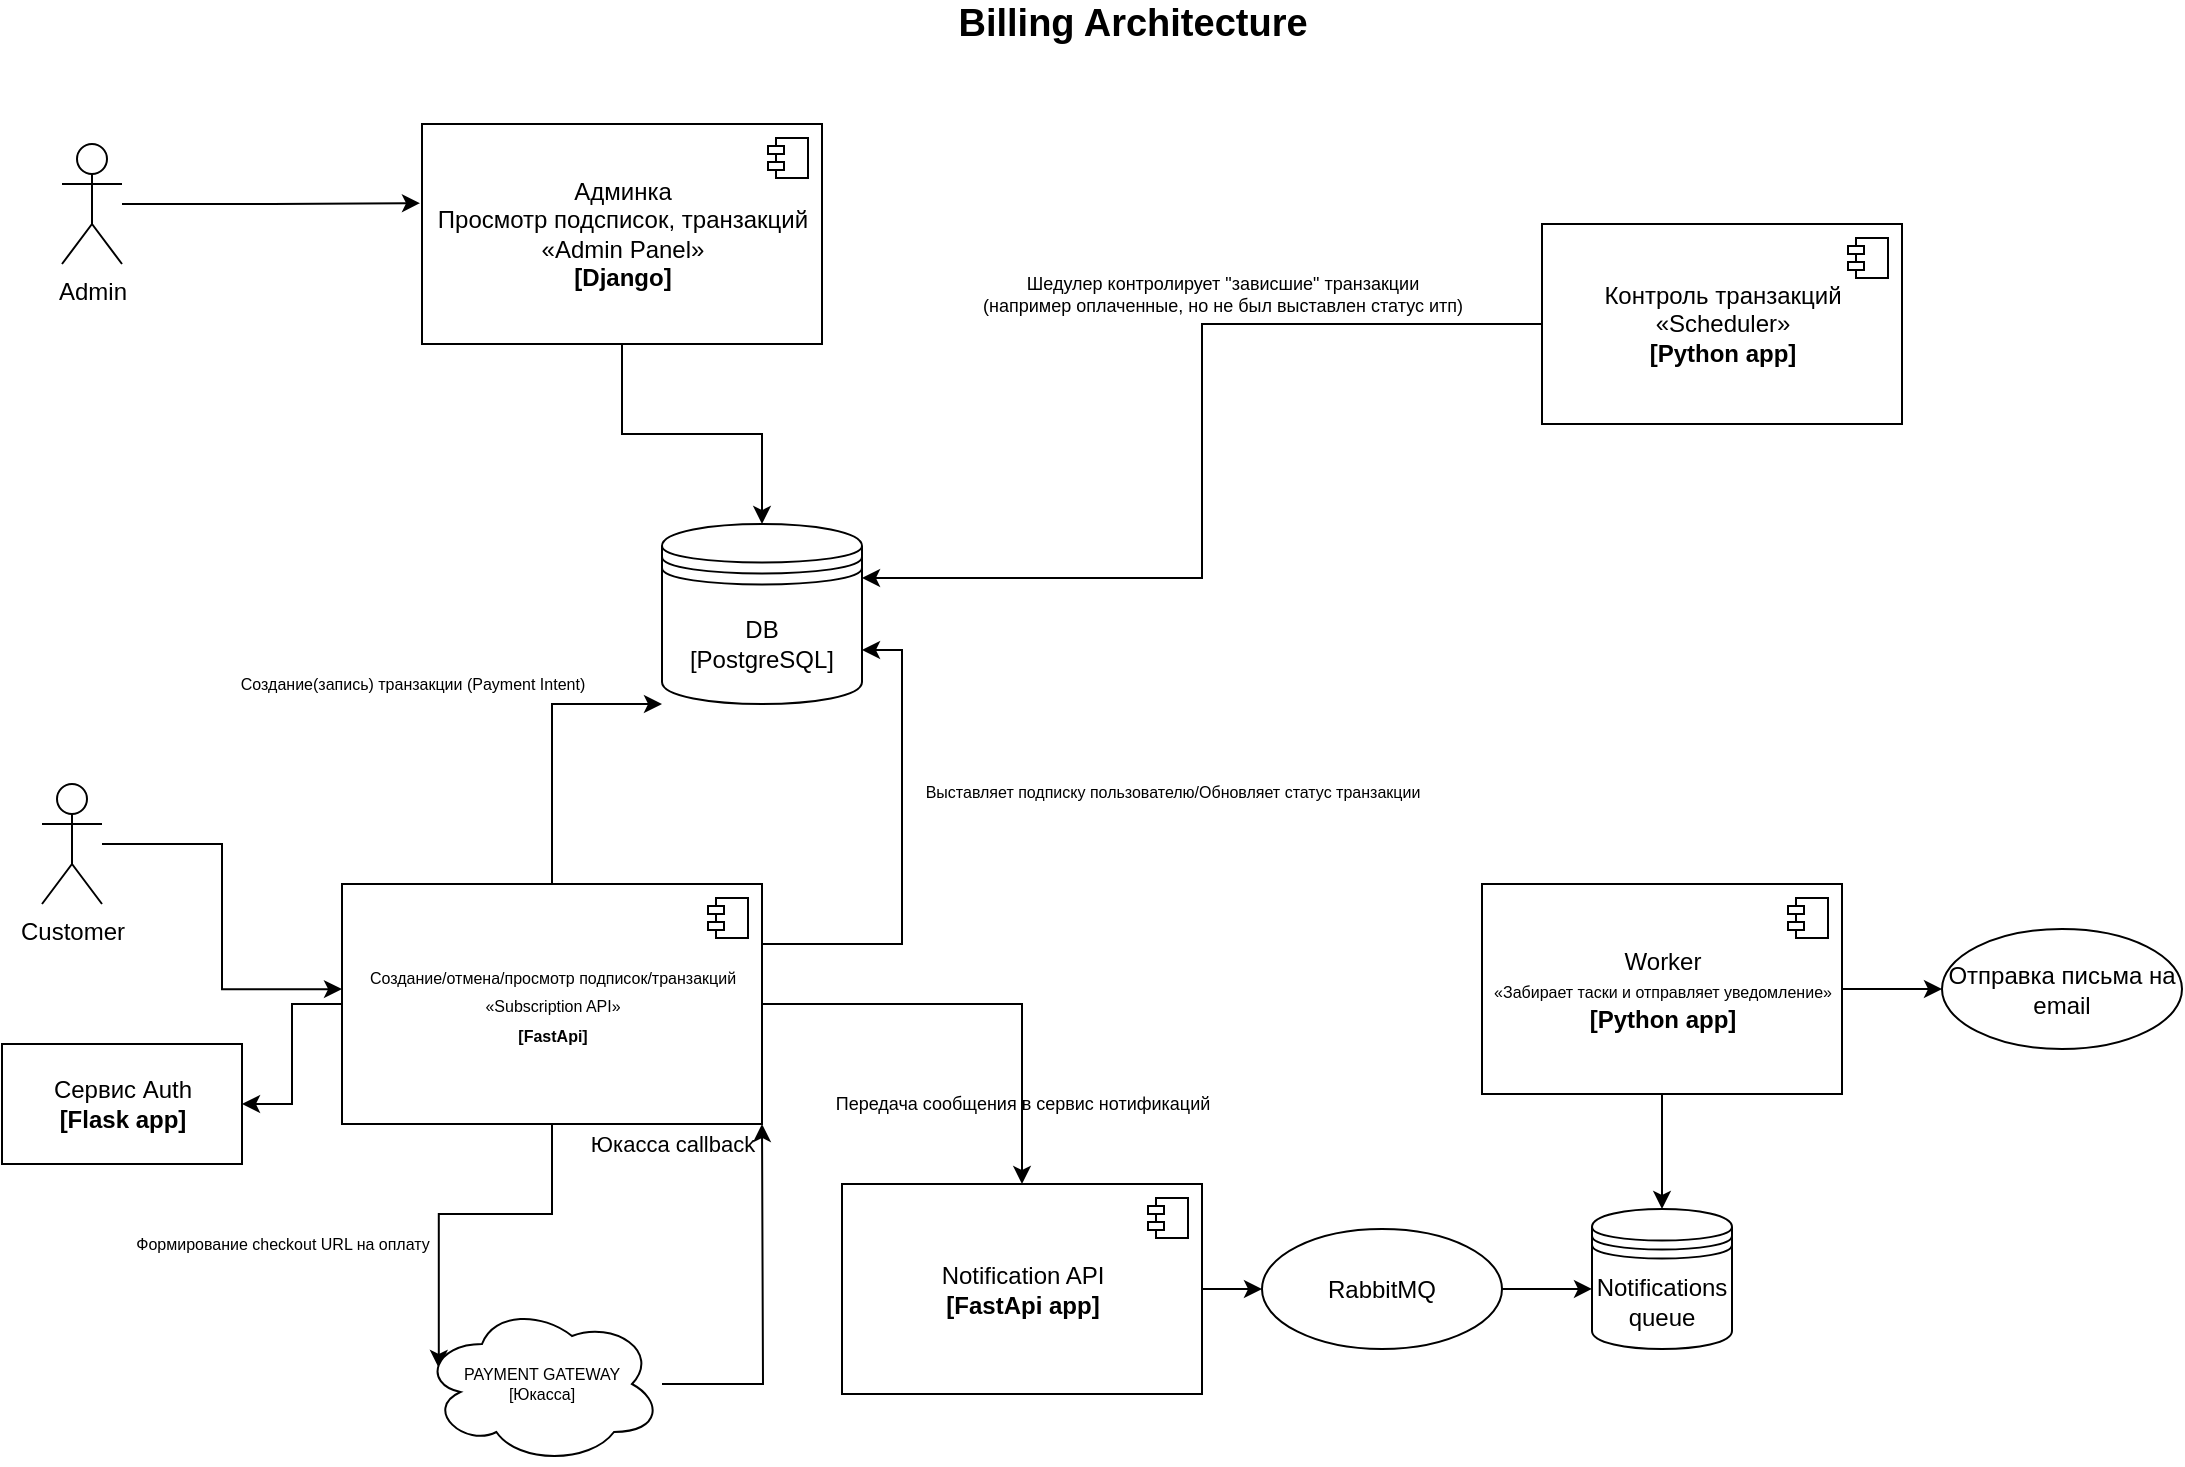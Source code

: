 <mxfile version="20.0.4" type="github">
  <diagram id="yFJxhhgvQcIu0sI4FCVC" name="Page-1">
    <mxGraphModel dx="1348" dy="805" grid="1" gridSize="10" guides="1" tooltips="1" connect="1" arrows="1" fold="1" page="1" pageScale="1" pageWidth="1169" pageHeight="827" math="0" shadow="0">
      <root>
        <mxCell id="0" />
        <mxCell id="1" parent="0" />
        <mxCell id="KeZkGjDvf1cTOCYMGfL9-14" style="edgeStyle=orthogonalEdgeStyle;rounded=0;orthogonalLoop=1;jettySize=auto;html=1;entryX=-0.005;entryY=0.36;entryDx=0;entryDy=0;entryPerimeter=0;" parent="1" source="KeZkGjDvf1cTOCYMGfL9-1" target="KeZkGjDvf1cTOCYMGfL9-11" edge="1">
          <mxGeometry relative="1" as="geometry" />
        </mxCell>
        <mxCell id="KeZkGjDvf1cTOCYMGfL9-1" value="Admin" style="shape=umlActor;verticalLabelPosition=bottom;verticalAlign=top;html=1;outlineConnect=0;" parent="1" vertex="1">
          <mxGeometry x="40" y="80" width="30" height="60" as="geometry" />
        </mxCell>
        <mxCell id="KeZkGjDvf1cTOCYMGfL9-10" style="edgeStyle=orthogonalEdgeStyle;rounded=0;orthogonalLoop=1;jettySize=auto;html=1;entryX=0;entryY=0.438;entryDx=0;entryDy=0;entryPerimeter=0;" parent="1" source="KeZkGjDvf1cTOCYMGfL9-4" target="KeZkGjDvf1cTOCYMGfL9-8" edge="1">
          <mxGeometry relative="1" as="geometry" />
        </mxCell>
        <mxCell id="KeZkGjDvf1cTOCYMGfL9-4" value="Customer" style="shape=umlActor;verticalLabelPosition=bottom;verticalAlign=top;html=1;outlineConnect=0;" parent="1" vertex="1">
          <mxGeometry x="30" y="400" width="30" height="60" as="geometry" />
        </mxCell>
        <mxCell id="KeZkGjDvf1cTOCYMGfL9-21" style="edgeStyle=orthogonalEdgeStyle;rounded=0;orthogonalLoop=1;jettySize=auto;html=1;fontSize=8;" parent="1" source="KeZkGjDvf1cTOCYMGfL9-8" target="KeZkGjDvf1cTOCYMGfL9-15" edge="1">
          <mxGeometry relative="1" as="geometry">
            <Array as="points">
              <mxPoint x="285" y="360" />
            </Array>
          </mxGeometry>
        </mxCell>
        <mxCell id="KeZkGjDvf1cTOCYMGfL9-30" style="edgeStyle=orthogonalEdgeStyle;rounded=0;orthogonalLoop=1;jettySize=auto;html=1;entryX=0.07;entryY=0.4;entryDx=0;entryDy=0;entryPerimeter=0;fontSize=11;" parent="1" source="KeZkGjDvf1cTOCYMGfL9-8" target="KeZkGjDvf1cTOCYMGfL9-18" edge="1">
          <mxGeometry relative="1" as="geometry" />
        </mxCell>
        <mxCell id="KeZkGjDvf1cTOCYMGfL9-42" style="edgeStyle=orthogonalEdgeStyle;rounded=0;orthogonalLoop=1;jettySize=auto;html=1;fontSize=9;" parent="1" source="KeZkGjDvf1cTOCYMGfL9-8" target="KeZkGjDvf1cTOCYMGfL9-40" edge="1">
          <mxGeometry relative="1" as="geometry" />
        </mxCell>
        <mxCell id="KeZkGjDvf1cTOCYMGfL9-53" style="edgeStyle=orthogonalEdgeStyle;rounded=0;orthogonalLoop=1;jettySize=auto;html=1;exitX=1;exitY=0.25;exitDx=0;exitDy=0;entryX=1;entryY=0.7;entryDx=0;entryDy=0;fontSize=19;" parent="1" source="KeZkGjDvf1cTOCYMGfL9-8" target="KeZkGjDvf1cTOCYMGfL9-15" edge="1">
          <mxGeometry relative="1" as="geometry" />
        </mxCell>
        <mxCell id="iaycjzCgs8troD7BYC1r-5" style="edgeStyle=orthogonalEdgeStyle;rounded=0;orthogonalLoop=1;jettySize=auto;html=1;exitX=1;exitY=0.5;exitDx=0;exitDy=0;entryX=0.5;entryY=0;entryDx=0;entryDy=0;" edge="1" parent="1" source="KeZkGjDvf1cTOCYMGfL9-8" target="iaycjzCgs8troD7BYC1r-1">
          <mxGeometry relative="1" as="geometry" />
        </mxCell>
        <mxCell id="KeZkGjDvf1cTOCYMGfL9-8" value="&lt;font style=&quot;font-size: 8px;&quot;&gt;Создание/отмена/просмотр подписок/транзакций&lt;br&gt;«Subscription API»&lt;br&gt;&lt;b&gt;[FastApi]&lt;/b&gt;&lt;/font&gt;" style="html=1;dropTarget=0;" parent="1" vertex="1">
          <mxGeometry x="180" y="450" width="210" height="120" as="geometry" />
        </mxCell>
        <mxCell id="KeZkGjDvf1cTOCYMGfL9-9" value="" style="shape=module;jettyWidth=8;jettyHeight=4;" parent="KeZkGjDvf1cTOCYMGfL9-8" vertex="1">
          <mxGeometry x="1" width="20" height="20" relative="1" as="geometry">
            <mxPoint x="-27" y="7" as="offset" />
          </mxGeometry>
        </mxCell>
        <mxCell id="KeZkGjDvf1cTOCYMGfL9-16" style="edgeStyle=orthogonalEdgeStyle;rounded=0;orthogonalLoop=1;jettySize=auto;html=1;entryX=0.5;entryY=0;entryDx=0;entryDy=0;" parent="1" source="KeZkGjDvf1cTOCYMGfL9-11" target="KeZkGjDvf1cTOCYMGfL9-15" edge="1">
          <mxGeometry relative="1" as="geometry" />
        </mxCell>
        <mxCell id="KeZkGjDvf1cTOCYMGfL9-11" value="Админка&lt;br&gt;Просмотр подсписок, транзакций&lt;br&gt;«Admin Panel»&lt;br&gt;&lt;b&gt;[Django]&lt;/b&gt;" style="html=1;dropTarget=0;" parent="1" vertex="1">
          <mxGeometry x="220" y="70" width="200" height="110" as="geometry" />
        </mxCell>
        <mxCell id="KeZkGjDvf1cTOCYMGfL9-12" value="" style="shape=module;jettyWidth=8;jettyHeight=4;" parent="KeZkGjDvf1cTOCYMGfL9-11" vertex="1">
          <mxGeometry x="1" width="20" height="20" relative="1" as="geometry">
            <mxPoint x="-27" y="7" as="offset" />
          </mxGeometry>
        </mxCell>
        <mxCell id="KeZkGjDvf1cTOCYMGfL9-15" value="DB&lt;br&gt;[PostgreSQL]" style="shape=datastore;whiteSpace=wrap;html=1;" parent="1" vertex="1">
          <mxGeometry x="340" y="270" width="100" height="90" as="geometry" />
        </mxCell>
        <mxCell id="KeZkGjDvf1cTOCYMGfL9-31" style="edgeStyle=orthogonalEdgeStyle;rounded=0;orthogonalLoop=1;jettySize=auto;html=1;fontSize=11;" parent="1" source="KeZkGjDvf1cTOCYMGfL9-18" edge="1">
          <mxGeometry relative="1" as="geometry">
            <mxPoint x="390.0" y="570.0" as="targetPoint" />
          </mxGeometry>
        </mxCell>
        <mxCell id="KeZkGjDvf1cTOCYMGfL9-18" value="PAYMENT GATEWAY&lt;br&gt;[Юкасса]" style="ellipse;shape=cloud;whiteSpace=wrap;html=1;fontSize=8;" parent="1" vertex="1">
          <mxGeometry x="220" y="660" width="120" height="80" as="geometry" />
        </mxCell>
        <mxCell id="KeZkGjDvf1cTOCYMGfL9-20" value="Формирование checkout URL на оплату" style="text;html=1;align=center;verticalAlign=middle;resizable=0;points=[];autosize=1;strokeColor=none;fillColor=none;fontSize=8;" parent="1" vertex="1">
          <mxGeometry x="70" y="620" width="160" height="20" as="geometry" />
        </mxCell>
        <mxCell id="KeZkGjDvf1cTOCYMGfL9-22" value="Создание(запись) транзакции (Payment Intent)" style="text;html=1;align=center;verticalAlign=middle;resizable=0;points=[];autosize=1;strokeColor=none;fillColor=none;fontSize=8;" parent="1" vertex="1">
          <mxGeometry x="120" y="340" width="190" height="20" as="geometry" />
        </mxCell>
        <mxCell id="KeZkGjDvf1cTOCYMGfL9-27" value="Юкасса callback" style="text;html=1;align=center;verticalAlign=middle;resizable=0;points=[];autosize=1;strokeColor=none;fillColor=none;fontSize=11;" parent="1" vertex="1">
          <mxGeometry x="295" y="570" width="100" height="20" as="geometry" />
        </mxCell>
        <mxCell id="KeZkGjDvf1cTOCYMGfL9-36" style="edgeStyle=orthogonalEdgeStyle;rounded=0;orthogonalLoop=1;jettySize=auto;html=1;entryX=0;entryY=0.571;entryDx=0;entryDy=0;entryPerimeter=0;fontSize=9;" parent="1" source="KeZkGjDvf1cTOCYMGfL9-32" target="KeZkGjDvf1cTOCYMGfL9-35" edge="1">
          <mxGeometry relative="1" as="geometry" />
        </mxCell>
        <mxCell id="KeZkGjDvf1cTOCYMGfL9-32" value="&lt;span style=&quot;&quot;&gt;RabbitMQ&lt;/span&gt;" style="ellipse;whiteSpace=wrap;html=1;" parent="1" vertex="1">
          <mxGeometry x="640" y="622.5" width="120" height="60" as="geometry" />
        </mxCell>
        <mxCell id="KeZkGjDvf1cTOCYMGfL9-34" value="Передача сообщения в сервис нотификаций" style="text;html=1;align=center;verticalAlign=middle;resizable=0;points=[];autosize=1;strokeColor=none;fillColor=none;fontSize=9;" parent="1" vertex="1">
          <mxGeometry x="415" y="550" width="210" height="20" as="geometry" />
        </mxCell>
        <mxCell id="KeZkGjDvf1cTOCYMGfL9-35" value="Notifications&lt;br&gt;queue" style="shape=datastore;whiteSpace=wrap;html=1;" parent="1" vertex="1">
          <mxGeometry x="805" y="612.5" width="70" height="70" as="geometry" />
        </mxCell>
        <mxCell id="KeZkGjDvf1cTOCYMGfL9-46" style="edgeStyle=orthogonalEdgeStyle;rounded=0;orthogonalLoop=1;jettySize=auto;html=1;fontSize=9;entryX=0.5;entryY=0;entryDx=0;entryDy=0;" parent="1" source="KeZkGjDvf1cTOCYMGfL9-37" target="KeZkGjDvf1cTOCYMGfL9-35" edge="1">
          <mxGeometry relative="1" as="geometry">
            <mxPoint x="840" y="430" as="targetPoint" />
          </mxGeometry>
        </mxCell>
        <mxCell id="iaycjzCgs8troD7BYC1r-10" style="edgeStyle=orthogonalEdgeStyle;rounded=0;orthogonalLoop=1;jettySize=auto;html=1;" edge="1" parent="1" source="KeZkGjDvf1cTOCYMGfL9-37">
          <mxGeometry relative="1" as="geometry">
            <mxPoint x="980" y="502.5" as="targetPoint" />
          </mxGeometry>
        </mxCell>
        <mxCell id="KeZkGjDvf1cTOCYMGfL9-37" value="Worker&lt;br&gt;&lt;font style=&quot;font-size: 8px;&quot;&gt;«Забирает таски и отправляет уведомление»&lt;br&gt;&lt;/font&gt;&lt;b&gt;[Python app]&lt;/b&gt;" style="html=1;dropTarget=0;" parent="1" vertex="1">
          <mxGeometry x="750" y="450" width="180" height="105" as="geometry" />
        </mxCell>
        <mxCell id="KeZkGjDvf1cTOCYMGfL9-38" value="" style="shape=module;jettyWidth=8;jettyHeight=4;" parent="KeZkGjDvf1cTOCYMGfL9-37" vertex="1">
          <mxGeometry x="1" width="20" height="20" relative="1" as="geometry">
            <mxPoint x="-27" y="7" as="offset" />
          </mxGeometry>
        </mxCell>
        <mxCell id="KeZkGjDvf1cTOCYMGfL9-40" value="Сервис Auth&lt;br&gt;&lt;b&gt;[Flask app]&lt;/b&gt;" style="html=1;dropTarget=0;" parent="1" vertex="1">
          <mxGeometry x="10" y="530" width="120" height="60" as="geometry" />
        </mxCell>
        <mxCell id="KeZkGjDvf1cTOCYMGfL9-47" value="Выставляет подписку пользователю/Обновляет статус транзакции" style="text;html=1;align=center;verticalAlign=middle;resizable=0;points=[];autosize=1;strokeColor=none;fillColor=none;fontSize=8;" parent="1" vertex="1">
          <mxGeometry x="460" y="394" width="270" height="20" as="geometry" />
        </mxCell>
        <mxCell id="KeZkGjDvf1cTOCYMGfL9-50" style="edgeStyle=orthogonalEdgeStyle;rounded=0;orthogonalLoop=1;jettySize=auto;html=1;entryX=1;entryY=0.3;entryDx=0;entryDy=0;fontSize=9;" parent="1" source="KeZkGjDvf1cTOCYMGfL9-48" target="KeZkGjDvf1cTOCYMGfL9-15" edge="1">
          <mxGeometry relative="1" as="geometry" />
        </mxCell>
        <mxCell id="KeZkGjDvf1cTOCYMGfL9-48" value="Контроль транзакций&lt;br&gt;«Scheduler»&lt;br&gt;&lt;b&gt;[Python app]&lt;/b&gt;" style="html=1;dropTarget=0;" parent="1" vertex="1">
          <mxGeometry x="780" y="120" width="180" height="100" as="geometry" />
        </mxCell>
        <mxCell id="KeZkGjDvf1cTOCYMGfL9-49" value="" style="shape=module;jettyWidth=8;jettyHeight=4;" parent="KeZkGjDvf1cTOCYMGfL9-48" vertex="1">
          <mxGeometry x="1" width="20" height="20" relative="1" as="geometry">
            <mxPoint x="-27" y="7" as="offset" />
          </mxGeometry>
        </mxCell>
        <mxCell id="KeZkGjDvf1cTOCYMGfL9-51" value="Шедулер контролирует &quot;зависшие&quot; транзакции&lt;br&gt;(например оплаченные, но не был выставлен статус итп)" style="text;html=1;align=center;verticalAlign=middle;resizable=0;points=[];autosize=1;strokeColor=none;fillColor=none;fontSize=9;" parent="1" vertex="1">
          <mxGeometry x="490" y="140" width="260" height="30" as="geometry" />
        </mxCell>
        <mxCell id="KeZkGjDvf1cTOCYMGfL9-52" value="&lt;b&gt;&lt;font style=&quot;font-size: 19px;&quot;&gt;Billing Architecture&lt;/font&gt;&lt;/b&gt;" style="text;html=1;align=center;verticalAlign=middle;resizable=0;points=[];autosize=1;strokeColor=none;fillColor=none;fontSize=9;" parent="1" vertex="1">
          <mxGeometry x="480" y="10" width="190" height="20" as="geometry" />
        </mxCell>
        <mxCell id="iaycjzCgs8troD7BYC1r-6" value="" style="edgeStyle=orthogonalEdgeStyle;rounded=0;orthogonalLoop=1;jettySize=auto;html=1;" edge="1" parent="1" source="iaycjzCgs8troD7BYC1r-1" target="KeZkGjDvf1cTOCYMGfL9-32">
          <mxGeometry relative="1" as="geometry" />
        </mxCell>
        <mxCell id="iaycjzCgs8troD7BYC1r-1" value="Notification API&lt;font style=&quot;font-size: 8px;&quot;&gt;&lt;br&gt;&lt;/font&gt;&lt;b&gt;[FastApi app]&lt;/b&gt;" style="html=1;dropTarget=0;" vertex="1" parent="1">
          <mxGeometry x="430" y="600" width="180" height="105" as="geometry" />
        </mxCell>
        <mxCell id="iaycjzCgs8troD7BYC1r-2" value="" style="shape=module;jettyWidth=8;jettyHeight=4;" vertex="1" parent="iaycjzCgs8troD7BYC1r-1">
          <mxGeometry x="1" width="20" height="20" relative="1" as="geometry">
            <mxPoint x="-27" y="7" as="offset" />
          </mxGeometry>
        </mxCell>
        <mxCell id="iaycjzCgs8troD7BYC1r-11" value="Отправка письма на email" style="ellipse;whiteSpace=wrap;html=1;" vertex="1" parent="1">
          <mxGeometry x="980" y="472.5" width="120" height="60" as="geometry" />
        </mxCell>
      </root>
    </mxGraphModel>
  </diagram>
</mxfile>
